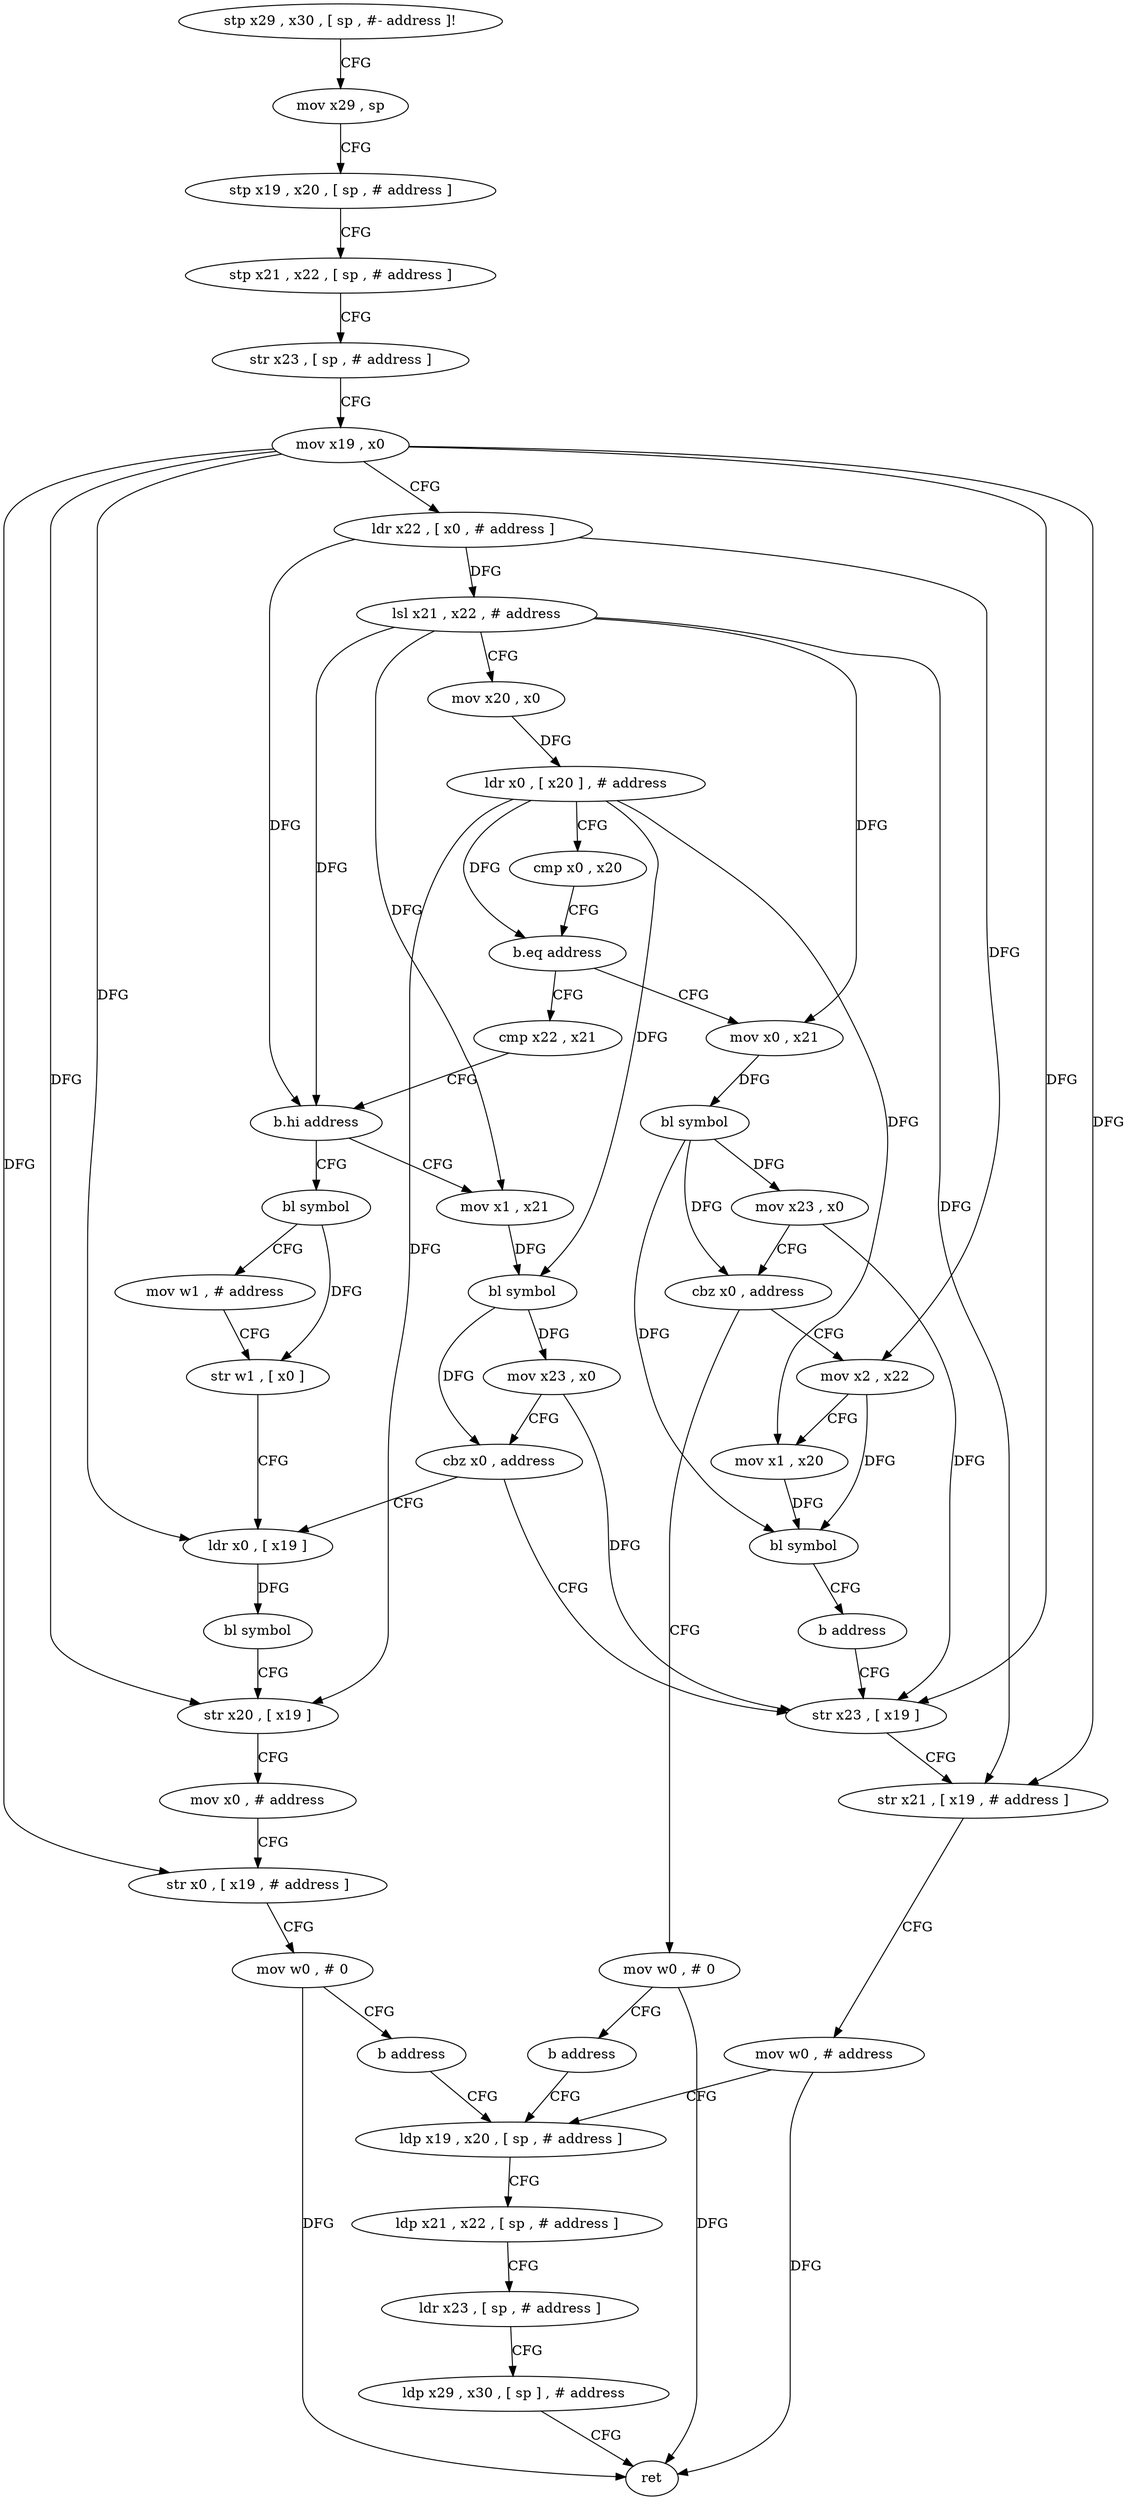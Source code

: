 digraph "func" {
"263424" [label = "stp x29 , x30 , [ sp , #- address ]!" ]
"263428" [label = "mov x29 , sp" ]
"263432" [label = "stp x19 , x20 , [ sp , # address ]" ]
"263436" [label = "stp x21 , x22 , [ sp , # address ]" ]
"263440" [label = "str x23 , [ sp , # address ]" ]
"263444" [label = "mov x19 , x0" ]
"263448" [label = "ldr x22 , [ x0 , # address ]" ]
"263452" [label = "lsl x21 , x22 , # address" ]
"263456" [label = "mov x20 , x0" ]
"263460" [label = "ldr x0 , [ x20 ] , # address" ]
"263464" [label = "cmp x0 , x20" ]
"263468" [label = "b.eq address" ]
"263528" [label = "mov x0 , x21" ]
"263472" [label = "cmp x22 , x21" ]
"263532" [label = "bl symbol" ]
"263536" [label = "mov x23 , x0" ]
"263540" [label = "cbz x0 , address" ]
"263600" [label = "mov w0 , # 0" ]
"263544" [label = "mov x2 , x22" ]
"263476" [label = "b.hi address" ]
"263560" [label = "bl symbol" ]
"263480" [label = "mov x1 , x21" ]
"263604" [label = "b address" ]
"263508" [label = "ldp x19 , x20 , [ sp , # address ]" ]
"263548" [label = "mov x1 , x20" ]
"263552" [label = "bl symbol" ]
"263556" [label = "b address" ]
"263496" [label = "str x23 , [ x19 ]" ]
"263564" [label = "mov w1 , # address" ]
"263568" [label = "str w1 , [ x0 ]" ]
"263572" [label = "ldr x0 , [ x19 ]" ]
"263484" [label = "bl symbol" ]
"263488" [label = "mov x23 , x0" ]
"263492" [label = "cbz x0 , address" ]
"263512" [label = "ldp x21 , x22 , [ sp , # address ]" ]
"263516" [label = "ldr x23 , [ sp , # address ]" ]
"263520" [label = "ldp x29 , x30 , [ sp ] , # address" ]
"263524" [label = "ret" ]
"263500" [label = "str x21 , [ x19 , # address ]" ]
"263504" [label = "mov w0 , # address" ]
"263576" [label = "bl symbol" ]
"263580" [label = "str x20 , [ x19 ]" ]
"263584" [label = "mov x0 , # address" ]
"263588" [label = "str x0 , [ x19 , # address ]" ]
"263592" [label = "mov w0 , # 0" ]
"263596" [label = "b address" ]
"263424" -> "263428" [ label = "CFG" ]
"263428" -> "263432" [ label = "CFG" ]
"263432" -> "263436" [ label = "CFG" ]
"263436" -> "263440" [ label = "CFG" ]
"263440" -> "263444" [ label = "CFG" ]
"263444" -> "263448" [ label = "CFG" ]
"263444" -> "263496" [ label = "DFG" ]
"263444" -> "263500" [ label = "DFG" ]
"263444" -> "263572" [ label = "DFG" ]
"263444" -> "263580" [ label = "DFG" ]
"263444" -> "263588" [ label = "DFG" ]
"263448" -> "263452" [ label = "DFG" ]
"263448" -> "263476" [ label = "DFG" ]
"263448" -> "263544" [ label = "DFG" ]
"263452" -> "263456" [ label = "CFG" ]
"263452" -> "263528" [ label = "DFG" ]
"263452" -> "263476" [ label = "DFG" ]
"263452" -> "263480" [ label = "DFG" ]
"263452" -> "263500" [ label = "DFG" ]
"263456" -> "263460" [ label = "DFG" ]
"263460" -> "263464" [ label = "CFG" ]
"263460" -> "263468" [ label = "DFG" ]
"263460" -> "263484" [ label = "DFG" ]
"263460" -> "263548" [ label = "DFG" ]
"263460" -> "263580" [ label = "DFG" ]
"263464" -> "263468" [ label = "CFG" ]
"263468" -> "263528" [ label = "CFG" ]
"263468" -> "263472" [ label = "CFG" ]
"263528" -> "263532" [ label = "DFG" ]
"263472" -> "263476" [ label = "CFG" ]
"263532" -> "263536" [ label = "DFG" ]
"263532" -> "263540" [ label = "DFG" ]
"263532" -> "263552" [ label = "DFG" ]
"263536" -> "263540" [ label = "CFG" ]
"263536" -> "263496" [ label = "DFG" ]
"263540" -> "263600" [ label = "CFG" ]
"263540" -> "263544" [ label = "CFG" ]
"263600" -> "263604" [ label = "CFG" ]
"263600" -> "263524" [ label = "DFG" ]
"263544" -> "263548" [ label = "CFG" ]
"263544" -> "263552" [ label = "DFG" ]
"263476" -> "263560" [ label = "CFG" ]
"263476" -> "263480" [ label = "CFG" ]
"263560" -> "263564" [ label = "CFG" ]
"263560" -> "263568" [ label = "DFG" ]
"263480" -> "263484" [ label = "DFG" ]
"263604" -> "263508" [ label = "CFG" ]
"263508" -> "263512" [ label = "CFG" ]
"263548" -> "263552" [ label = "DFG" ]
"263552" -> "263556" [ label = "CFG" ]
"263556" -> "263496" [ label = "CFG" ]
"263496" -> "263500" [ label = "CFG" ]
"263564" -> "263568" [ label = "CFG" ]
"263568" -> "263572" [ label = "CFG" ]
"263572" -> "263576" [ label = "DFG" ]
"263484" -> "263488" [ label = "DFG" ]
"263484" -> "263492" [ label = "DFG" ]
"263488" -> "263492" [ label = "CFG" ]
"263488" -> "263496" [ label = "DFG" ]
"263492" -> "263572" [ label = "CFG" ]
"263492" -> "263496" [ label = "CFG" ]
"263512" -> "263516" [ label = "CFG" ]
"263516" -> "263520" [ label = "CFG" ]
"263520" -> "263524" [ label = "CFG" ]
"263500" -> "263504" [ label = "CFG" ]
"263504" -> "263508" [ label = "CFG" ]
"263504" -> "263524" [ label = "DFG" ]
"263576" -> "263580" [ label = "CFG" ]
"263580" -> "263584" [ label = "CFG" ]
"263584" -> "263588" [ label = "CFG" ]
"263588" -> "263592" [ label = "CFG" ]
"263592" -> "263596" [ label = "CFG" ]
"263592" -> "263524" [ label = "DFG" ]
"263596" -> "263508" [ label = "CFG" ]
}
